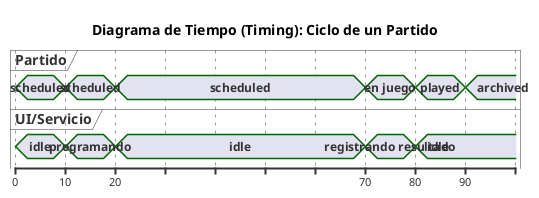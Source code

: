 @startuml
title Diagrama de Tiempo (Timing): Ciclo de un Partido

' Línea de tiempo concisa para estado del partido y registro de resultado
concise "Partido" as P
concise "UI/Servicio" as S

@0
P is scheduled
S is idle

@10
S is "programando"
P is scheduled

@20
S is idle
P is scheduled

@70
S is "registrando resultado"
P is "en juego"

@80
S is idle
P is played

@90
P is archived
@enduml